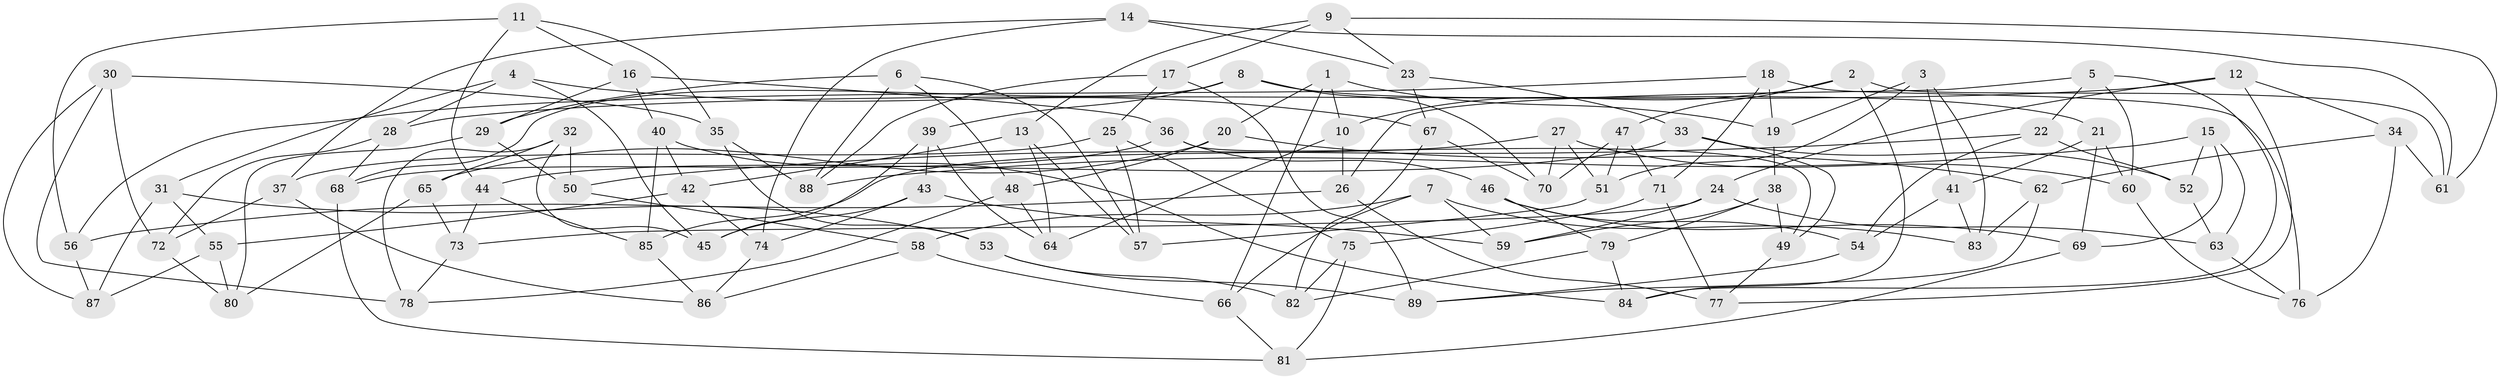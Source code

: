 // coarse degree distribution, {6: 0.5636363636363636, 5: 0.05454545454545454, 4: 0.32727272727272727, 3: 0.05454545454545454}
// Generated by graph-tools (version 1.1) at 2025/24/03/03/25 07:24:28]
// undirected, 89 vertices, 178 edges
graph export_dot {
graph [start="1"]
  node [color=gray90,style=filled];
  1;
  2;
  3;
  4;
  5;
  6;
  7;
  8;
  9;
  10;
  11;
  12;
  13;
  14;
  15;
  16;
  17;
  18;
  19;
  20;
  21;
  22;
  23;
  24;
  25;
  26;
  27;
  28;
  29;
  30;
  31;
  32;
  33;
  34;
  35;
  36;
  37;
  38;
  39;
  40;
  41;
  42;
  43;
  44;
  45;
  46;
  47;
  48;
  49;
  50;
  51;
  52;
  53;
  54;
  55;
  56;
  57;
  58;
  59;
  60;
  61;
  62;
  63;
  64;
  65;
  66;
  67;
  68;
  69;
  70;
  71;
  72;
  73;
  74;
  75;
  76;
  77;
  78;
  79;
  80;
  81;
  82;
  83;
  84;
  85;
  86;
  87;
  88;
  89;
  1 -- 20;
  1 -- 66;
  1 -- 10;
  1 -- 19;
  2 -- 84;
  2 -- 10;
  2 -- 61;
  2 -- 47;
  3 -- 51;
  3 -- 19;
  3 -- 41;
  3 -- 83;
  4 -- 67;
  4 -- 28;
  4 -- 31;
  4 -- 45;
  5 -- 60;
  5 -- 84;
  5 -- 22;
  5 -- 26;
  6 -- 48;
  6 -- 29;
  6 -- 57;
  6 -- 88;
  7 -- 59;
  7 -- 58;
  7 -- 83;
  7 -- 66;
  8 -- 39;
  8 -- 70;
  8 -- 68;
  8 -- 21;
  9 -- 23;
  9 -- 13;
  9 -- 17;
  9 -- 61;
  10 -- 26;
  10 -- 64;
  11 -- 56;
  11 -- 35;
  11 -- 44;
  11 -- 16;
  12 -- 28;
  12 -- 77;
  12 -- 34;
  12 -- 24;
  13 -- 57;
  13 -- 64;
  13 -- 42;
  14 -- 74;
  14 -- 37;
  14 -- 61;
  14 -- 23;
  15 -- 63;
  15 -- 52;
  15 -- 88;
  15 -- 69;
  16 -- 40;
  16 -- 36;
  16 -- 29;
  17 -- 89;
  17 -- 25;
  17 -- 88;
  18 -- 71;
  18 -- 19;
  18 -- 56;
  18 -- 76;
  19 -- 38;
  20 -- 48;
  20 -- 65;
  20 -- 62;
  21 -- 69;
  21 -- 41;
  21 -- 60;
  22 -- 54;
  22 -- 50;
  22 -- 52;
  23 -- 67;
  23 -- 33;
  24 -- 73;
  24 -- 63;
  24 -- 59;
  25 -- 57;
  25 -- 37;
  25 -- 75;
  26 -- 77;
  26 -- 56;
  27 -- 85;
  27 -- 51;
  27 -- 60;
  27 -- 70;
  28 -- 68;
  28 -- 72;
  29 -- 50;
  29 -- 80;
  30 -- 72;
  30 -- 78;
  30 -- 35;
  30 -- 87;
  31 -- 87;
  31 -- 53;
  31 -- 55;
  32 -- 78;
  32 -- 65;
  32 -- 45;
  32 -- 50;
  33 -- 49;
  33 -- 52;
  33 -- 44;
  34 -- 76;
  34 -- 61;
  34 -- 62;
  35 -- 53;
  35 -- 88;
  36 -- 46;
  36 -- 49;
  36 -- 68;
  37 -- 86;
  37 -- 72;
  38 -- 49;
  38 -- 59;
  38 -- 79;
  39 -- 43;
  39 -- 64;
  39 -- 45;
  40 -- 85;
  40 -- 84;
  40 -- 42;
  41 -- 83;
  41 -- 54;
  42 -- 55;
  42 -- 74;
  43 -- 45;
  43 -- 74;
  43 -- 59;
  44 -- 73;
  44 -- 85;
  46 -- 69;
  46 -- 79;
  46 -- 54;
  47 -- 51;
  47 -- 70;
  47 -- 71;
  48 -- 78;
  48 -- 64;
  49 -- 77;
  50 -- 58;
  51 -- 57;
  52 -- 63;
  53 -- 89;
  53 -- 82;
  54 -- 89;
  55 -- 87;
  55 -- 80;
  56 -- 87;
  58 -- 66;
  58 -- 86;
  60 -- 76;
  62 -- 89;
  62 -- 83;
  63 -- 76;
  65 -- 80;
  65 -- 73;
  66 -- 81;
  67 -- 70;
  67 -- 82;
  68 -- 81;
  69 -- 81;
  71 -- 75;
  71 -- 77;
  72 -- 80;
  73 -- 78;
  74 -- 86;
  75 -- 81;
  75 -- 82;
  79 -- 82;
  79 -- 84;
  85 -- 86;
}
